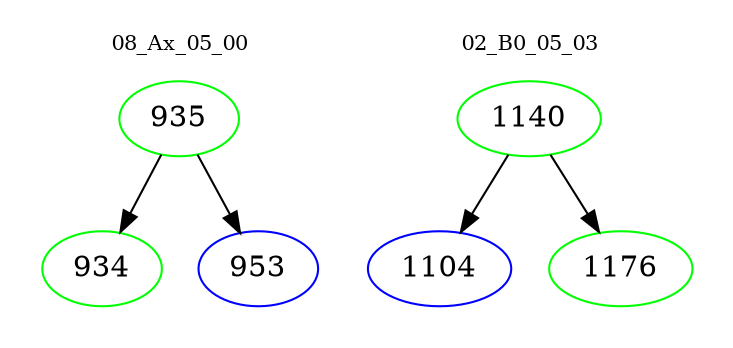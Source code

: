digraph{
subgraph cluster_0 {
color = white
label = "08_Ax_05_00";
fontsize=10;
T0_935 [label="935", color="green"]
T0_935 -> T0_934 [color="black"]
T0_934 [label="934", color="green"]
T0_935 -> T0_953 [color="black"]
T0_953 [label="953", color="blue"]
}
subgraph cluster_1 {
color = white
label = "02_B0_05_03";
fontsize=10;
T1_1140 [label="1140", color="green"]
T1_1140 -> T1_1104 [color="black"]
T1_1104 [label="1104", color="blue"]
T1_1140 -> T1_1176 [color="black"]
T1_1176 [label="1176", color="green"]
}
}
